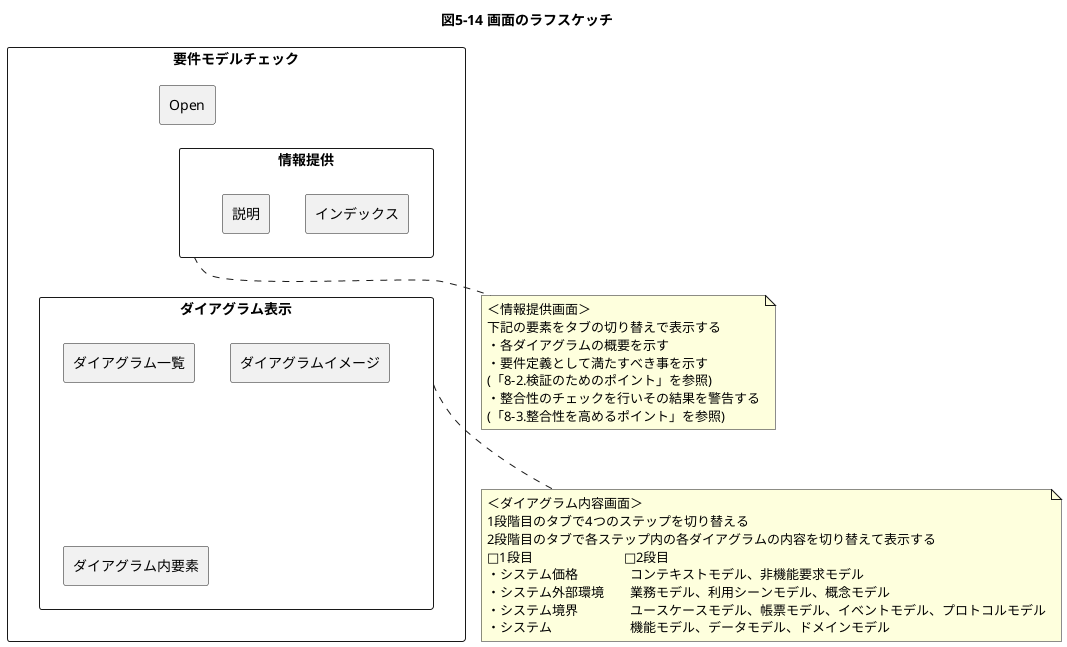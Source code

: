 @startuml
title 図5-14 画面のラフスケッチ
rectangle 要件モデルチェック {
    rectangle Open
    rectangle 情報提供 {
        rectangle インデックス
        rectangle 説明
    }
    rectangle ダイアグラム表示 {
        rectangle ダイアグラム一覧
        rectangle ダイアグラムイメージ
        rectangle ダイアグラム内要素
    }
    Open -[hidden]- 情報提供
    情報提供 -[hidden]- ダイアグラム表示
}
note as N1
    ＜情報提供画面＞
    下記の要素をタブの切り替えで表示する
    ・各ダイアグラムの概要を示す
    ・要件定義として満たすべき事を示す
    (「8-2.検証のためのポイント」を参照)
    ・整合性のチェックを行いその結果を警告する
    (「8-3.整合性を高めるポイント」を参照)
end note
note as N2
    ＜ダイアグラム内容画面＞
    1段階目のタブで4つのステップを切り替える
    2段階目のタブで各ステップ内の各ダイアグラムの内容を切り替えて表示する
    □1段目　　　　　　　□2段目
    ・システム価格　　　　コンテキストモデル、非機能要求モデル
    ・システム外部環境　　業務モデル、利用シーンモデル、概念モデル
    ・システム境界　　　　ユースケースモデル、帳票モデル、イベントモデル、プロトコルモデル
    ・システム　　　　　　機能モデル、データモデル、ドメインモデル
end note
情報提供 .. N1
ダイアグラム表示 .. N2
@enduml